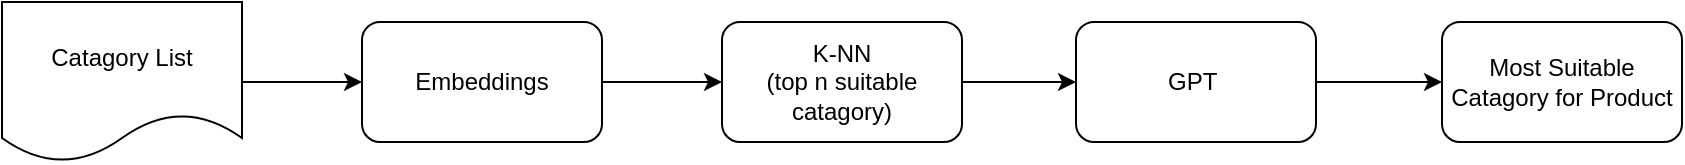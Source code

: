 <mxfile version="27.2.0">
  <diagram name="Sayfa -1" id="LZmxCFsq6RdVCciG-EJJ">
    <mxGraphModel dx="1152" dy="589" grid="1" gridSize="10" guides="1" tooltips="1" connect="1" arrows="1" fold="1" page="1" pageScale="1" pageWidth="827" pageHeight="1169" math="0" shadow="0">
      <root>
        <mxCell id="0" />
        <mxCell id="1" parent="0" />
        <mxCell id="QoeDpqGoFHgT96D--xaK-6" style="edgeStyle=orthogonalEdgeStyle;rounded=0;orthogonalLoop=1;jettySize=auto;html=1;exitX=1;exitY=0.5;exitDx=0;exitDy=0;entryX=0;entryY=0.5;entryDx=0;entryDy=0;" edge="1" parent="1" source="QoeDpqGoFHgT96D--xaK-1" target="QoeDpqGoFHgT96D--xaK-3">
          <mxGeometry relative="1" as="geometry" />
        </mxCell>
        <mxCell id="QoeDpqGoFHgT96D--xaK-1" value="Embeddings" style="rounded=1;whiteSpace=wrap;html=1;" vertex="1" parent="1">
          <mxGeometry x="350" y="280" width="120" height="60" as="geometry" />
        </mxCell>
        <mxCell id="QoeDpqGoFHgT96D--xaK-7" style="edgeStyle=orthogonalEdgeStyle;rounded=0;orthogonalLoop=1;jettySize=auto;html=1;exitX=1;exitY=0.5;exitDx=0;exitDy=0;entryX=0;entryY=0.5;entryDx=0;entryDy=0;" edge="1" parent="1" source="QoeDpqGoFHgT96D--xaK-2" target="QoeDpqGoFHgT96D--xaK-1">
          <mxGeometry relative="1" as="geometry" />
        </mxCell>
        <mxCell id="QoeDpqGoFHgT96D--xaK-2" value="Catagory List" style="shape=document;whiteSpace=wrap;html=1;boundedLbl=1;" vertex="1" parent="1">
          <mxGeometry x="170" y="270" width="120" height="80" as="geometry" />
        </mxCell>
        <mxCell id="QoeDpqGoFHgT96D--xaK-5" value="" style="edgeStyle=orthogonalEdgeStyle;rounded=0;orthogonalLoop=1;jettySize=auto;html=1;" edge="1" parent="1" source="QoeDpqGoFHgT96D--xaK-3" target="QoeDpqGoFHgT96D--xaK-4">
          <mxGeometry relative="1" as="geometry" />
        </mxCell>
        <mxCell id="QoeDpqGoFHgT96D--xaK-3" value="K-NN&lt;br&gt;(top n suitable catagory)" style="rounded=1;whiteSpace=wrap;html=1;" vertex="1" parent="1">
          <mxGeometry x="530" y="280" width="120" height="60" as="geometry" />
        </mxCell>
        <mxCell id="QoeDpqGoFHgT96D--xaK-9" value="" style="edgeStyle=orthogonalEdgeStyle;rounded=0;orthogonalLoop=1;jettySize=auto;html=1;" edge="1" parent="1" source="QoeDpqGoFHgT96D--xaK-4" target="QoeDpqGoFHgT96D--xaK-8">
          <mxGeometry relative="1" as="geometry" />
        </mxCell>
        <mxCell id="QoeDpqGoFHgT96D--xaK-4" value="GPT&amp;nbsp;" style="whiteSpace=wrap;html=1;rounded=1;" vertex="1" parent="1">
          <mxGeometry x="707" y="280" width="120" height="60" as="geometry" />
        </mxCell>
        <mxCell id="QoeDpqGoFHgT96D--xaK-8" value="Most Suitable Catagory for Product" style="whiteSpace=wrap;html=1;rounded=1;" vertex="1" parent="1">
          <mxGeometry x="890" y="280" width="120" height="60" as="geometry" />
        </mxCell>
      </root>
    </mxGraphModel>
  </diagram>
</mxfile>
